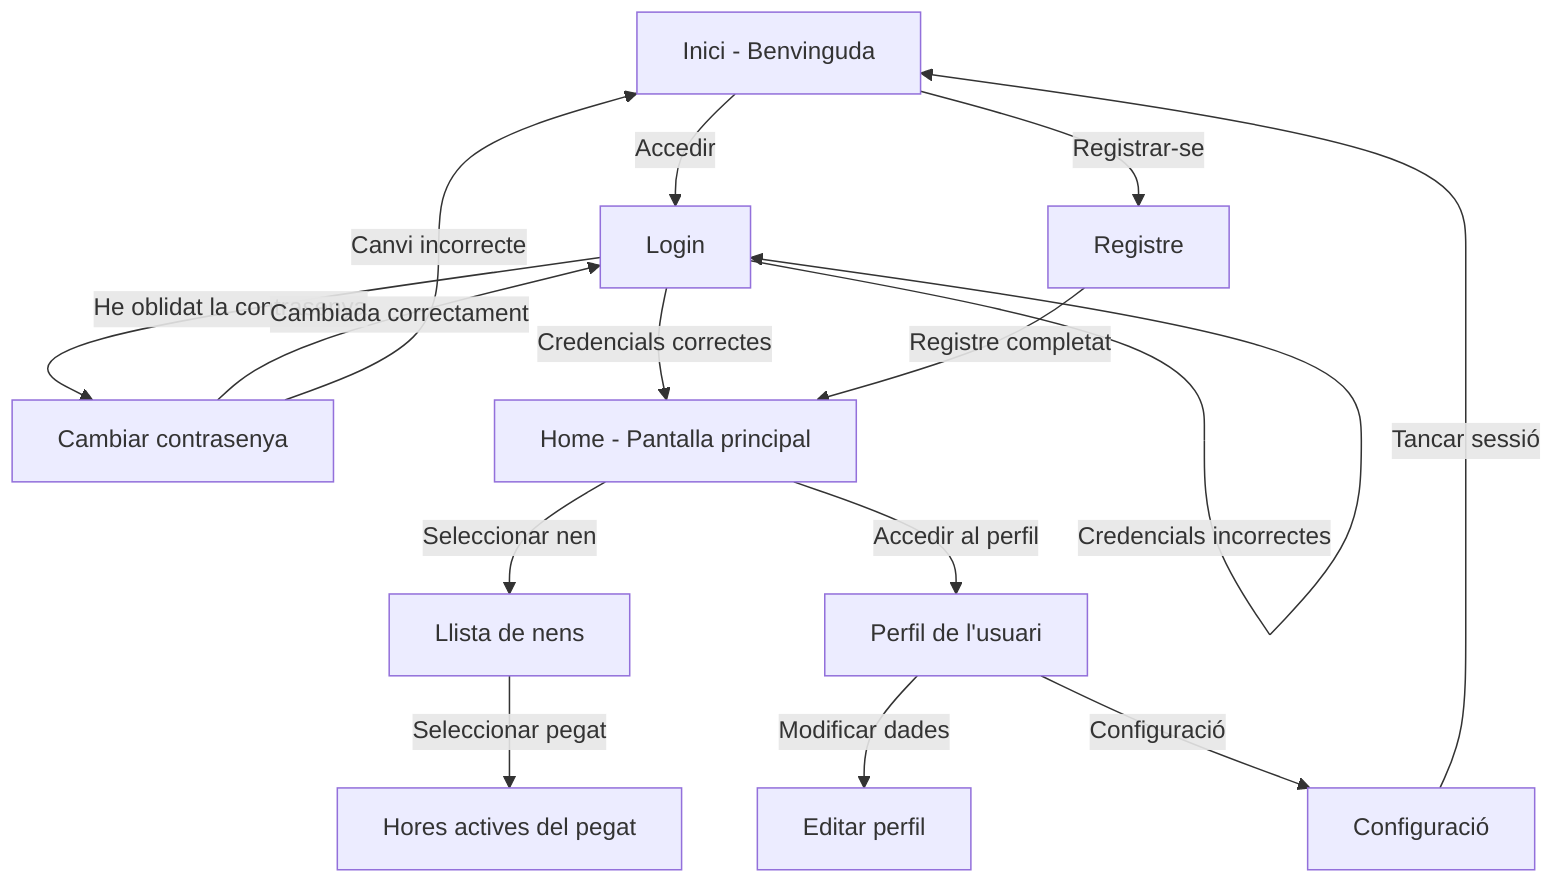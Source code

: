 flowchart TD
    A[Inici - Benvinguda] -->|Accedir| B[Login]
    B -->|Credencials incorrectes| B
    B -->|He oblidat la contrasenya| D[Cambiar contrasenya]
    D -->|Cambiada correctament| B
    D -->|Canvi incorrecte|A
    A -->|Registrar-se| C[Registre]
    B -->|Credencials correctes| E[Home - Pantalla principal]
    C -->|Registre completat| E
    E -->|Seleccionar nen| F[Llista de nens]
    F -->|Seleccionar pegat| G[Hores actives del pegat]
    E -->|Accedir al perfil| J[Perfil de l'usuari]
    J -->|Modificar dades| K[Editar perfil]
    J -->|Configuració| L[Configuració]
    L -->|Tancar sessió| A
